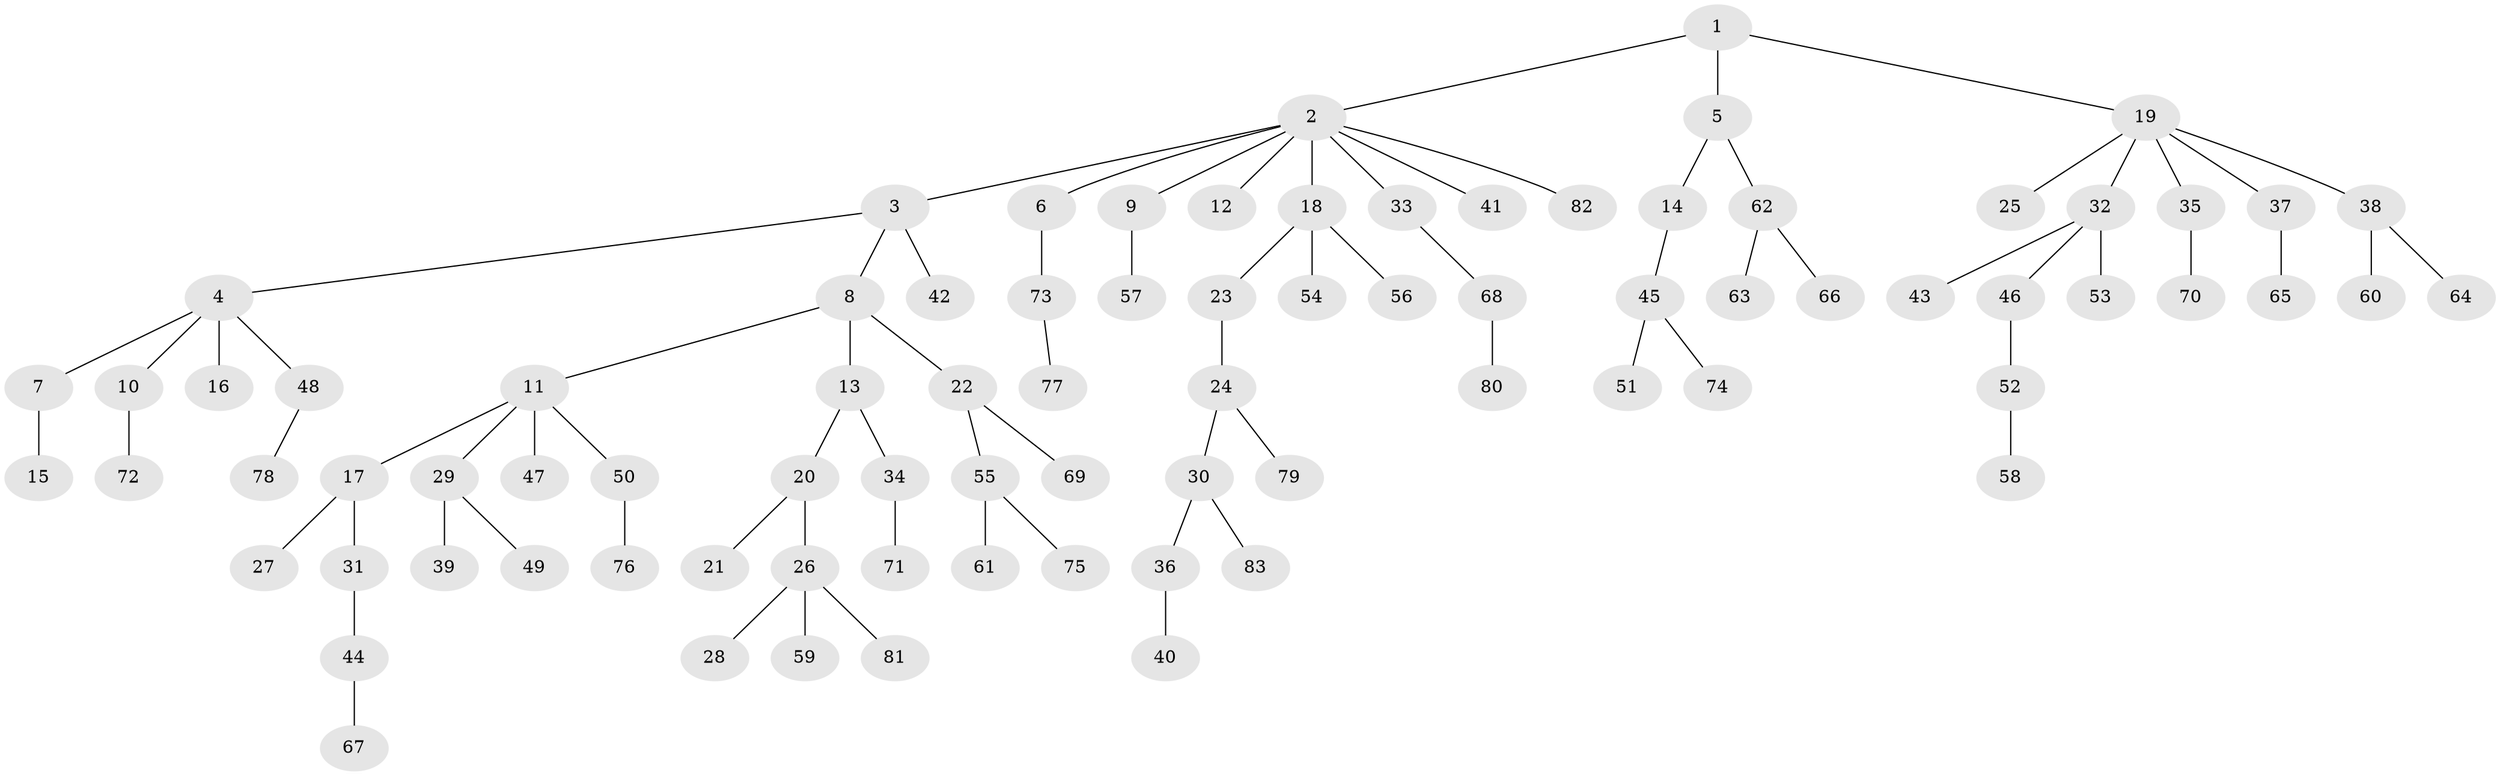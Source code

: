 // Generated by graph-tools (version 1.1) at 2025/53/03/09/25 04:53:54]
// undirected, 83 vertices, 82 edges
graph export_dot {
graph [start="1"]
  node [color=gray90,style=filled];
  1;
  2;
  3;
  4;
  5;
  6;
  7;
  8;
  9;
  10;
  11;
  12;
  13;
  14;
  15;
  16;
  17;
  18;
  19;
  20;
  21;
  22;
  23;
  24;
  25;
  26;
  27;
  28;
  29;
  30;
  31;
  32;
  33;
  34;
  35;
  36;
  37;
  38;
  39;
  40;
  41;
  42;
  43;
  44;
  45;
  46;
  47;
  48;
  49;
  50;
  51;
  52;
  53;
  54;
  55;
  56;
  57;
  58;
  59;
  60;
  61;
  62;
  63;
  64;
  65;
  66;
  67;
  68;
  69;
  70;
  71;
  72;
  73;
  74;
  75;
  76;
  77;
  78;
  79;
  80;
  81;
  82;
  83;
  1 -- 2;
  1 -- 5;
  1 -- 19;
  2 -- 3;
  2 -- 6;
  2 -- 9;
  2 -- 12;
  2 -- 18;
  2 -- 33;
  2 -- 41;
  2 -- 82;
  3 -- 4;
  3 -- 8;
  3 -- 42;
  4 -- 7;
  4 -- 10;
  4 -- 16;
  4 -- 48;
  5 -- 14;
  5 -- 62;
  6 -- 73;
  7 -- 15;
  8 -- 11;
  8 -- 13;
  8 -- 22;
  9 -- 57;
  10 -- 72;
  11 -- 17;
  11 -- 29;
  11 -- 47;
  11 -- 50;
  13 -- 20;
  13 -- 34;
  14 -- 45;
  17 -- 27;
  17 -- 31;
  18 -- 23;
  18 -- 54;
  18 -- 56;
  19 -- 25;
  19 -- 32;
  19 -- 35;
  19 -- 37;
  19 -- 38;
  20 -- 21;
  20 -- 26;
  22 -- 55;
  22 -- 69;
  23 -- 24;
  24 -- 30;
  24 -- 79;
  26 -- 28;
  26 -- 59;
  26 -- 81;
  29 -- 39;
  29 -- 49;
  30 -- 36;
  30 -- 83;
  31 -- 44;
  32 -- 43;
  32 -- 46;
  32 -- 53;
  33 -- 68;
  34 -- 71;
  35 -- 70;
  36 -- 40;
  37 -- 65;
  38 -- 60;
  38 -- 64;
  44 -- 67;
  45 -- 51;
  45 -- 74;
  46 -- 52;
  48 -- 78;
  50 -- 76;
  52 -- 58;
  55 -- 61;
  55 -- 75;
  62 -- 63;
  62 -- 66;
  68 -- 80;
  73 -- 77;
}
